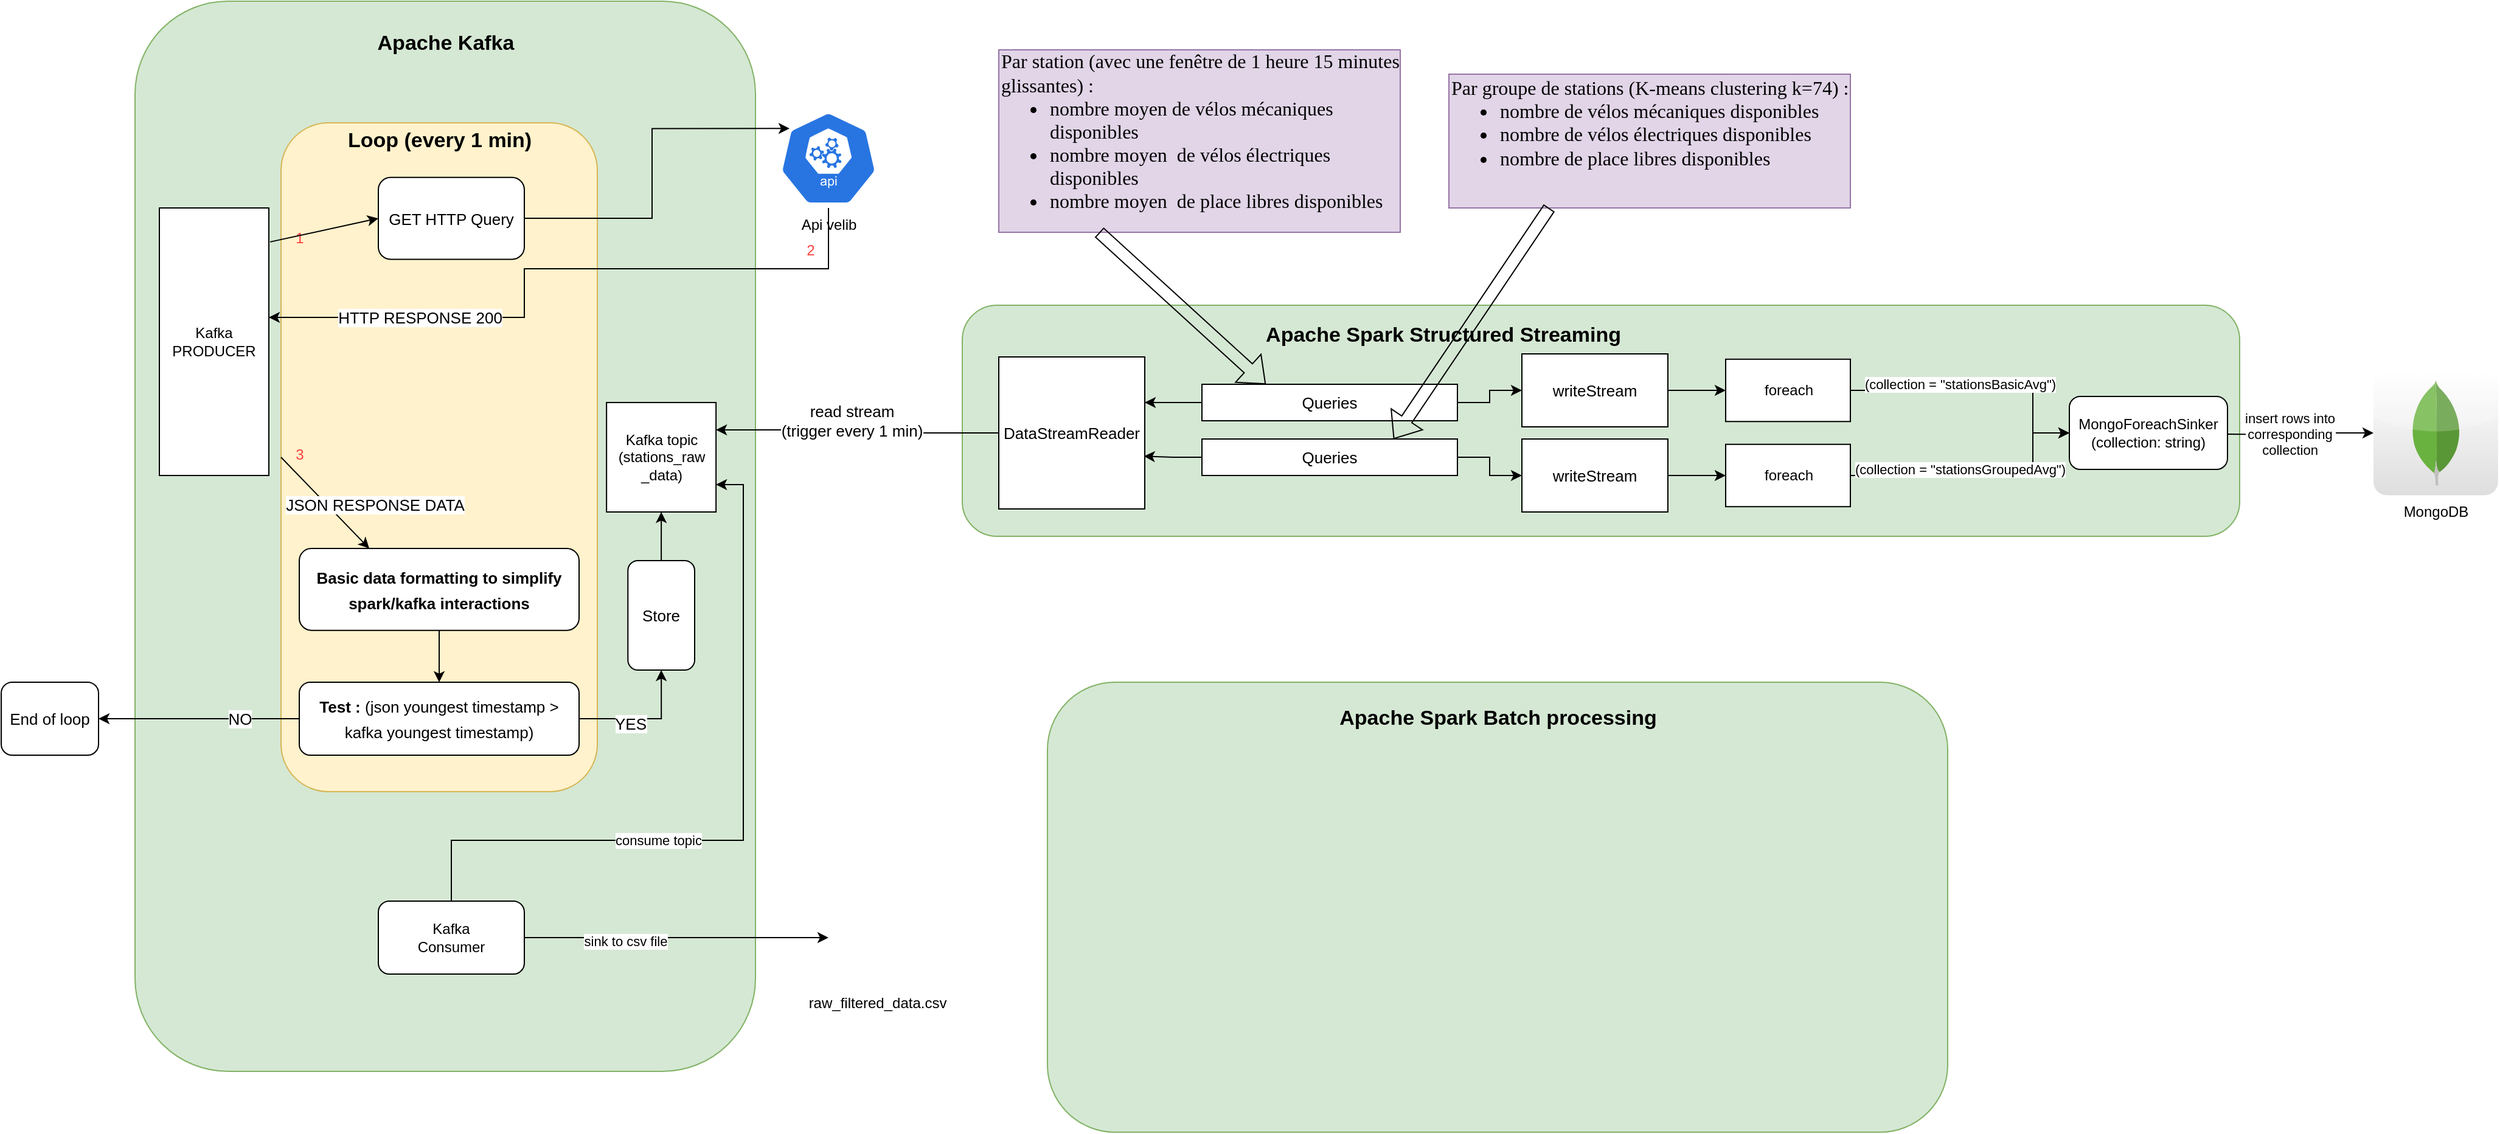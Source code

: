 <mxfile version="20.8.23" type="github">
  <diagram name="APP workflow" id="VbNA3riyBiIgsSvw0oge">
    <mxGraphModel dx="2879" dy="1392" grid="1" gridSize="10" guides="1" tooltips="1" connect="1" arrows="1" fold="1" page="1" pageScale="1" pageWidth="827" pageHeight="1169" math="0" shadow="0">
      <root>
        <mxCell id="0" />
        <mxCell id="1" parent="0" />
        <mxCell id="cMBQ_GZlDyUK9xvhGsAw-22" value="" style="rounded=1;whiteSpace=wrap;html=1;fontSize=13;fillColor=#d5e8d4;strokeColor=#82b366;" parent="1" vertex="1">
          <mxGeometry x="30" y="40" width="510" height="880" as="geometry" />
        </mxCell>
        <mxCell id="cMBQ_GZlDyUK9xvhGsAw-23" value="&lt;font style=&quot;font-size: 17px;&quot;&gt;&lt;b&gt;Apache Kafka&lt;/b&gt;&lt;/font&gt;" style="text;html=1;align=center;verticalAlign=middle;resizable=0;points=[];autosize=1;strokeColor=none;fillColor=none;fontSize=13;fontColor=#000000;" parent="1" vertex="1">
          <mxGeometry x="215.004" y="60" width="140" height="30" as="geometry" />
        </mxCell>
        <mxCell id="cMBQ_GZlDyUK9xvhGsAw-26" value="&lt;font style=&quot;font-size: 13px;&quot;&gt;Store&lt;/font&gt;" style="rounded=1;whiteSpace=wrap;html=1;fontSize=17;fontColor=#000000;" parent="1" vertex="1">
          <mxGeometry x="435.14" y="500" width="54.86" height="90" as="geometry" />
        </mxCell>
        <mxCell id="iR06TE0AQQWkr2aL_XJf-8" value="" style="rounded=1;whiteSpace=wrap;html=1;fillColor=#d5e8d4;strokeColor=#82b366;" parent="1" vertex="1">
          <mxGeometry x="710" y="290" width="1050" height="190" as="geometry" />
        </mxCell>
        <mxCell id="0prQu3RbLBqm5UqYHzIN-27" value="" style="group" parent="1" vertex="1" connectable="0">
          <mxGeometry x="150" y="140" width="260" height="550" as="geometry" />
        </mxCell>
        <mxCell id="0prQu3RbLBqm5UqYHzIN-25" value="" style="rounded=1;whiteSpace=wrap;html=1;fillColor=#fff2cc;strokeColor=#d6b656;" parent="0prQu3RbLBqm5UqYHzIN-27" vertex="1">
          <mxGeometry width="260" height="550.0" as="geometry" />
        </mxCell>
        <mxCell id="0prQu3RbLBqm5UqYHzIN-26" value="&lt;font style=&quot;font-size: 17px;&quot;&gt;&lt;b&gt;Loop (every 1 min)&lt;/b&gt;&lt;/font&gt;" style="text;html=1;align=center;verticalAlign=middle;resizable=0;points=[];autosize=1;strokeColor=none;fillColor=none;fontColor=#000000;" parent="0prQu3RbLBqm5UqYHzIN-27" vertex="1">
          <mxGeometry x="45" width="170" height="30" as="geometry" />
        </mxCell>
        <mxCell id="0prQu3RbLBqm5UqYHzIN-11" value="&lt;font color=&quot;#ff4040&quot;&gt;1&lt;/font&gt;" style="text;html=1;align=center;verticalAlign=middle;resizable=0;points=[];autosize=1;strokeColor=none;fillColor=none;" parent="0prQu3RbLBqm5UqYHzIN-27" vertex="1">
          <mxGeometry y="80.208" width="30" height="30" as="geometry" />
        </mxCell>
        <mxCell id="0prQu3RbLBqm5UqYHzIN-23" value="&lt;font color=&quot;#ff4040&quot;&gt;3&lt;/font&gt;" style="text;html=1;align=center;verticalAlign=middle;resizable=0;points=[];autosize=1;strokeColor=none;fillColor=none;" parent="0prQu3RbLBqm5UqYHzIN-27" vertex="1">
          <mxGeometry y="257.812" width="30" height="30" as="geometry" />
        </mxCell>
        <mxCell id="cMBQ_GZlDyUK9xvhGsAw-33" value="GET HTTP Query" style="rounded=1;whiteSpace=wrap;html=1;fontSize=13;fontColor=#000000;" parent="0prQu3RbLBqm5UqYHzIN-27" vertex="1">
          <mxGeometry x="80" y="44.898" width="120" height="67.347" as="geometry" />
        </mxCell>
        <mxCell id="MBodElKrI5xLSDkzsgd0-10" style="edgeStyle=orthogonalEdgeStyle;rounded=0;orthogonalLoop=1;jettySize=auto;html=1;entryX=0.5;entryY=0;entryDx=0;entryDy=0;" parent="0prQu3RbLBqm5UqYHzIN-27" source="bckGwGSHLGCkw5QhPLbe-1" target="0prQu3RbLBqm5UqYHzIN-30" edge="1">
          <mxGeometry relative="1" as="geometry" />
        </mxCell>
        <mxCell id="bckGwGSHLGCkw5QhPLbe-1" value="&lt;span style=&quot;font-size: 13px;&quot;&gt;&lt;b&gt;Basic data formatting to simplify spark/kafka interactions&lt;/b&gt;&lt;/span&gt;" style="rounded=1;whiteSpace=wrap;html=1;fontSize=17;fontColor=#000000;" parent="0prQu3RbLBqm5UqYHzIN-27" vertex="1">
          <mxGeometry x="15" y="349.998" width="230" height="67.347" as="geometry" />
        </mxCell>
        <mxCell id="0prQu3RbLBqm5UqYHzIN-28" value="" style="endArrow=classic;html=1;rounded=0;fontSize=17;fontColor=#000000;exitX=0;exitY=0.5;exitDx=0;exitDy=0;entryX=0.25;entryY=0;entryDx=0;entryDy=0;" parent="0prQu3RbLBqm5UqYHzIN-27" source="0prQu3RbLBqm5UqYHzIN-25" target="bckGwGSHLGCkw5QhPLbe-1" edge="1">
          <mxGeometry width="50" height="50" relative="1" as="geometry">
            <mxPoint x="80" y="269.388" as="sourcePoint" />
            <mxPoint x="40" y="359.184" as="targetPoint" />
          </mxGeometry>
        </mxCell>
        <mxCell id="0prQu3RbLBqm5UqYHzIN-34" value="JSON RESPONSE DATA" style="edgeLabel;html=1;align=center;verticalAlign=middle;resizable=0;points=[];fontSize=13;fontColor=#000000;" parent="0prQu3RbLBqm5UqYHzIN-28" vertex="1" connectable="0">
          <mxGeometry x="0.242" y="1" relative="1" as="geometry">
            <mxPoint x="31" y="-7" as="offset" />
          </mxGeometry>
        </mxCell>
        <mxCell id="0prQu3RbLBqm5UqYHzIN-30" value="&lt;font style=&quot;font-size: 13px;&quot;&gt;&lt;b&gt;Test : &lt;/b&gt;(json youngest timestamp &amp;gt; kafka youngest timestamp)&lt;/font&gt;" style="rounded=1;whiteSpace=wrap;html=1;fontSize=17;fontColor=#000000;" parent="0prQu3RbLBqm5UqYHzIN-27" vertex="1">
          <mxGeometry x="15" y="460" width="230" height="60" as="geometry" />
        </mxCell>
        <mxCell id="0prQu3RbLBqm5UqYHzIN-4" value="" style="endArrow=classic;html=1;rounded=0;entryX=0;entryY=0.5;entryDx=0;entryDy=0;exitX=1.011;exitY=0.127;exitDx=0;exitDy=0;exitPerimeter=0;" parent="1" source="0prQu3RbLBqm5UqYHzIN-18" target="cMBQ_GZlDyUK9xvhGsAw-33" edge="1">
          <mxGeometry width="50" height="50" relative="1" as="geometry">
            <mxPoint x="180" y="200" as="sourcePoint" />
            <mxPoint x="290" y="284" as="targetPoint" />
          </mxGeometry>
        </mxCell>
        <mxCell id="0prQu3RbLBqm5UqYHzIN-5" value="HTTP GET" style="edgeLabel;html=1;align=center;verticalAlign=middle;resizable=0;points=[];" parent="0prQu3RbLBqm5UqYHzIN-4" vertex="1" connectable="0">
          <mxGeometry x="0.006" y="-4" relative="1" as="geometry">
            <mxPoint x="-97" y="15" as="offset" />
          </mxGeometry>
        </mxCell>
        <mxCell id="0prQu3RbLBqm5UqYHzIN-6" value="Kafka topic (stations_raw&lt;br&gt;_data)" style="whiteSpace=wrap;html=1;" parent="1" vertex="1">
          <mxGeometry x="417.57" y="370" width="90" height="90" as="geometry" />
        </mxCell>
        <mxCell id="0prQu3RbLBqm5UqYHzIN-18" value="Kafka PRODUCER" style="whiteSpace=wrap;html=1;fontColor=#000000;" parent="1" vertex="1">
          <mxGeometry x="50" y="210" width="90" height="220" as="geometry" />
        </mxCell>
        <mxCell id="0prQu3RbLBqm5UqYHzIN-31" style="edgeStyle=orthogonalEdgeStyle;rounded=0;orthogonalLoop=1;jettySize=auto;html=1;entryX=0.5;entryY=1;entryDx=0;entryDy=0;fontSize=13;fontColor=#000000;" parent="1" source="0prQu3RbLBqm5UqYHzIN-30" target="cMBQ_GZlDyUK9xvhGsAw-26" edge="1">
          <mxGeometry relative="1" as="geometry" />
        </mxCell>
        <mxCell id="0prQu3RbLBqm5UqYHzIN-32" value="YES" style="edgeLabel;html=1;align=center;verticalAlign=middle;resizable=0;points=[];fontSize=13;fontColor=#000000;" parent="0prQu3RbLBqm5UqYHzIN-31" vertex="1" connectable="0">
          <mxGeometry x="-0.414" relative="1" as="geometry">
            <mxPoint x="10" y="4" as="offset" />
          </mxGeometry>
        </mxCell>
        <mxCell id="0prQu3RbLBqm5UqYHzIN-41" style="edgeStyle=orthogonalEdgeStyle;rounded=0;orthogonalLoop=1;jettySize=auto;html=1;entryX=1;entryY=0.5;entryDx=0;entryDy=0;fontSize=13;fontColor=#000000;" parent="1" source="0prQu3RbLBqm5UqYHzIN-30" target="0prQu3RbLBqm5UqYHzIN-37" edge="1">
          <mxGeometry relative="1" as="geometry" />
        </mxCell>
        <mxCell id="0prQu3RbLBqm5UqYHzIN-42" value="NO" style="edgeLabel;html=1;align=center;verticalAlign=middle;resizable=0;points=[];fontSize=13;fontColor=#000000;" parent="0prQu3RbLBqm5UqYHzIN-41" vertex="1" connectable="0">
          <mxGeometry x="-0.4" relative="1" as="geometry">
            <mxPoint as="offset" />
          </mxGeometry>
        </mxCell>
        <mxCell id="0prQu3RbLBqm5UqYHzIN-37" value="End of loop" style="rounded=1;whiteSpace=wrap;html=1;fontSize=13;fontColor=#000000;" parent="1" vertex="1">
          <mxGeometry x="-80" y="600" width="80" height="60" as="geometry" />
        </mxCell>
        <mxCell id="cMBQ_GZlDyUK9xvhGsAw-3" style="edgeStyle=orthogonalEdgeStyle;rounded=0;orthogonalLoop=1;jettySize=auto;html=1;fontSize=13;fontColor=#000000;entryX=1;entryY=0.25;entryDx=0;entryDy=0;" parent="1" source="cMBQ_GZlDyUK9xvhGsAw-1" target="0prQu3RbLBqm5UqYHzIN-6" edge="1">
          <mxGeometry relative="1" as="geometry">
            <mxPoint x="490" y="415" as="targetPoint" />
          </mxGeometry>
        </mxCell>
        <mxCell id="cMBQ_GZlDyUK9xvhGsAw-4" value="read stream&lt;br&gt;(trigger every 1 min)" style="edgeLabel;html=1;align=center;verticalAlign=middle;resizable=0;points=[];fontSize=13;fontColor=#000000;" parent="cMBQ_GZlDyUK9xvhGsAw-3" vertex="1" connectable="0">
          <mxGeometry x="0.257" relative="1" as="geometry">
            <mxPoint x="24" y="-8" as="offset" />
          </mxGeometry>
        </mxCell>
        <mxCell id="cMBQ_GZlDyUK9xvhGsAw-1" value="DataStreamReader" style="rounded=0;whiteSpace=wrap;html=1;fontSize=13;fontColor=#000000;" parent="1" vertex="1">
          <mxGeometry x="740" y="332.5" width="120" height="125" as="geometry" />
        </mxCell>
        <mxCell id="cMBQ_GZlDyUK9xvhGsAw-6" style="edgeStyle=orthogonalEdgeStyle;rounded=0;orthogonalLoop=1;jettySize=auto;html=1;fontSize=13;fontColor=#000000;" parent="1" source="cMBQ_GZlDyUK9xvhGsAw-5" edge="1">
          <mxGeometry relative="1" as="geometry">
            <mxPoint x="860" y="370" as="targetPoint" />
            <Array as="points">
              <mxPoint x="860" y="370" />
            </Array>
          </mxGeometry>
        </mxCell>
        <mxCell id="cMBQ_GZlDyUK9xvhGsAw-8" style="edgeStyle=orthogonalEdgeStyle;rounded=0;orthogonalLoop=1;jettySize=auto;html=1;fontSize=13;fontColor=#000000;" parent="1" source="cMBQ_GZlDyUK9xvhGsAw-5" target="cMBQ_GZlDyUK9xvhGsAw-7" edge="1">
          <mxGeometry relative="1" as="geometry" />
        </mxCell>
        <mxCell id="cMBQ_GZlDyUK9xvhGsAw-5" value="Queries" style="rounded=0;whiteSpace=wrap;html=1;fontSize=13;fontColor=#000000;" parent="1" vertex="1">
          <mxGeometry x="907" y="355" width="210" height="30" as="geometry" />
        </mxCell>
        <mxCell id="tQWdnNM8f4W674gZoB5J-4" style="edgeStyle=orthogonalEdgeStyle;rounded=0;orthogonalLoop=1;jettySize=auto;html=1;entryX=0;entryY=0.5;entryDx=0;entryDy=0;" edge="1" parent="1" source="cMBQ_GZlDyUK9xvhGsAw-7" target="tQWdnNM8f4W674gZoB5J-3">
          <mxGeometry relative="1" as="geometry" />
        </mxCell>
        <mxCell id="cMBQ_GZlDyUK9xvhGsAw-7" value="writeStream" style="rounded=0;whiteSpace=wrap;html=1;fontSize=13;fontColor=#000000;" parent="1" vertex="1">
          <mxGeometry x="1170" y="330" width="120" height="60" as="geometry" />
        </mxCell>
        <mxCell id="cMBQ_GZlDyUK9xvhGsAw-35" style="edgeStyle=orthogonalEdgeStyle;rounded=0;orthogonalLoop=1;jettySize=auto;html=1;fontSize=13;fontColor=#000000;" parent="1" source="0prQu3RbLBqm5UqYHzIN-1" edge="1">
          <mxGeometry relative="1" as="geometry">
            <mxPoint x="140" y="300" as="targetPoint" />
            <Array as="points">
              <mxPoint x="600" y="260" />
              <mxPoint x="350" y="260" />
              <mxPoint x="350" y="300" />
              <mxPoint x="140" y="300" />
            </Array>
          </mxGeometry>
        </mxCell>
        <mxCell id="cMBQ_GZlDyUK9xvhGsAw-36" value="HTTP RESPONSE 200" style="edgeLabel;html=1;align=center;verticalAlign=middle;resizable=0;points=[];fontSize=13;fontColor=#000000;" parent="cMBQ_GZlDyUK9xvhGsAw-35" vertex="1" connectable="0">
          <mxGeometry x="0.549" relative="1" as="geometry">
            <mxPoint as="offset" />
          </mxGeometry>
        </mxCell>
        <mxCell id="0prQu3RbLBqm5UqYHzIN-1" value="Api velib&lt;br&gt;" style="sketch=0;html=1;dashed=0;whitespace=wrap;fillColor=#2875E2;strokeColor=#ffffff;points=[[0.005,0.63,0],[0.1,0.2,0],[0.9,0.2,0],[0.5,0,0],[0.995,0.63,0],[0.72,0.99,0],[0.5,1,0],[0.28,0.99,0]];verticalLabelPosition=bottom;align=center;verticalAlign=top;shape=mxgraph.kubernetes.icon;prIcon=api" parent="1" vertex="1">
          <mxGeometry x="560" y="128.337" width="80" height="81.667" as="geometry" />
        </mxCell>
        <mxCell id="0prQu3RbLBqm5UqYHzIN-22" value="&lt;font color=&quot;#ff4040&quot;&gt;2&lt;/font&gt;" style="text;html=1;align=center;verticalAlign=middle;resizable=0;points=[];autosize=1;strokeColor=none;fillColor=none;" parent="1" vertex="1">
          <mxGeometry x="570" y="229.998" width="30" height="30" as="geometry" />
        </mxCell>
        <mxCell id="cMBQ_GZlDyUK9xvhGsAw-28" style="edgeStyle=orthogonalEdgeStyle;rounded=0;orthogonalLoop=1;jettySize=auto;html=1;entryX=0.5;entryY=1;entryDx=0;entryDy=0;fontSize=13;fontColor=#000000;" parent="1" source="cMBQ_GZlDyUK9xvhGsAw-26" target="0prQu3RbLBqm5UqYHzIN-6" edge="1">
          <mxGeometry relative="1" as="geometry" />
        </mxCell>
        <mxCell id="cMBQ_GZlDyUK9xvhGsAw-34" style="edgeStyle=orthogonalEdgeStyle;rounded=0;orthogonalLoop=1;jettySize=auto;html=1;entryX=0.1;entryY=0.2;entryDx=0;entryDy=0;entryPerimeter=0;fontSize=13;fontColor=#000000;" parent="1" source="cMBQ_GZlDyUK9xvhGsAw-33" target="0prQu3RbLBqm5UqYHzIN-1" edge="1">
          <mxGeometry relative="1" as="geometry" />
        </mxCell>
        <mxCell id="iR06TE0AQQWkr2aL_XJf-2" style="edgeStyle=orthogonalEdgeStyle;rounded=0;orthogonalLoop=1;jettySize=auto;html=1;exitX=0.5;exitY=1;exitDx=0;exitDy=0;" parent="1" source="cMBQ_GZlDyUK9xvhGsAw-5" target="cMBQ_GZlDyUK9xvhGsAw-5" edge="1">
          <mxGeometry relative="1" as="geometry" />
        </mxCell>
        <mxCell id="iR06TE0AQQWkr2aL_XJf-9" value="&lt;font style=&quot;font-size: 17px;&quot;&gt;&lt;b&gt;Apache Spark Structured Streaming&lt;br&gt;&lt;/b&gt;&lt;/font&gt;" style="text;html=1;align=center;verticalAlign=middle;resizable=0;points=[];autosize=1;strokeColor=none;fillColor=none;fontSize=13;fontColor=#000000;" parent="1" vertex="1">
          <mxGeometry x="945.004" y="299.998" width="320" height="30" as="geometry" />
        </mxCell>
        <mxCell id="Hl__vpRqCcVAWCJT6-64-1" value="&lt;div style=&quot;&quot;&gt;&lt;font face=&quot;Montserrat&quot;&gt;&lt;span style=&quot;font-size: 16px;&quot;&gt;Par station (avec une fenêtre de 1 heure 15 minutes glissantes) :&lt;/span&gt;&lt;/font&gt;&lt;/div&gt;&lt;ul style=&quot;box-sizing: border-box; margin-top: 0px; margin-bottom: 1rem; font-family: Montserrat; font-size: 16px;&quot;&gt;&lt;li style=&quot;box-sizing: border-box;&quot;&gt;nombre moyen de vélos mécaniques disponibles&lt;/li&gt;&lt;li style=&quot;box-sizing: border-box;&quot;&gt;nombre moyen&amp;nbsp;&amp;nbsp;de vélos électriques disponibles&lt;/li&gt;&lt;li style=&quot;box-sizing: border-box;&quot;&gt;nombre moyen&amp;nbsp;&amp;nbsp;de place libres disponibles&lt;/li&gt;&lt;/ul&gt;" style="text;html=1;strokeColor=#9673a6;fillColor=#e1d5e7;align=left;verticalAlign=middle;whiteSpace=wrap;rounded=0;" parent="1" vertex="1">
          <mxGeometry x="740" y="80" width="330" height="150" as="geometry" />
        </mxCell>
        <mxCell id="Hl__vpRqCcVAWCJT6-64-3" value="" style="endArrow=classic;html=1;rounded=0;fontColor=#000000;exitX=0.25;exitY=1;exitDx=0;exitDy=0;entryX=0.25;entryY=0;entryDx=0;entryDy=0;shape=flexArrow;" parent="1" source="Hl__vpRqCcVAWCJT6-64-1" target="cMBQ_GZlDyUK9xvhGsAw-5" edge="1">
          <mxGeometry width="50" height="50" relative="1" as="geometry">
            <mxPoint x="810" y="200" as="sourcePoint" />
            <mxPoint x="860" y="150" as="targetPoint" />
          </mxGeometry>
        </mxCell>
        <mxCell id="Hl__vpRqCcVAWCJT6-64-7" style="edgeStyle=orthogonalEdgeStyle;rounded=0;orthogonalLoop=1;jettySize=auto;html=1;fontColor=#000000;entryX=0.994;entryY=0.653;entryDx=0;entryDy=0;entryPerimeter=0;" parent="1" source="Hl__vpRqCcVAWCJT6-64-6" target="cMBQ_GZlDyUK9xvhGsAw-1" edge="1">
          <mxGeometry relative="1" as="geometry" />
        </mxCell>
        <mxCell id="Hl__vpRqCcVAWCJT6-64-9" style="edgeStyle=orthogonalEdgeStyle;rounded=0;orthogonalLoop=1;jettySize=auto;html=1;entryX=0;entryY=0.5;entryDx=0;entryDy=0;fontColor=#000000;" parent="1" source="Hl__vpRqCcVAWCJT6-64-6" target="Hl__vpRqCcVAWCJT6-64-8" edge="1">
          <mxGeometry relative="1" as="geometry" />
        </mxCell>
        <mxCell id="Hl__vpRqCcVAWCJT6-64-6" value="Queries" style="rounded=0;whiteSpace=wrap;html=1;fontSize=13;fontColor=#000000;" parent="1" vertex="1">
          <mxGeometry x="907" y="400" width="210" height="30" as="geometry" />
        </mxCell>
        <mxCell id="tQWdnNM8f4W674gZoB5J-6" style="edgeStyle=orthogonalEdgeStyle;rounded=0;orthogonalLoop=1;jettySize=auto;html=1;entryX=0;entryY=0.5;entryDx=0;entryDy=0;" edge="1" parent="1" source="Hl__vpRqCcVAWCJT6-64-8" target="tQWdnNM8f4W674gZoB5J-5">
          <mxGeometry relative="1" as="geometry" />
        </mxCell>
        <mxCell id="Hl__vpRqCcVAWCJT6-64-8" value="writeStream" style="rounded=0;whiteSpace=wrap;html=1;fontSize=13;fontColor=#000000;" parent="1" vertex="1">
          <mxGeometry x="1170" y="400" width="120" height="60" as="geometry" />
        </mxCell>
        <mxCell id="Hl__vpRqCcVAWCJT6-64-10" value="&lt;div style=&quot;&quot;&gt;&lt;font face=&quot;Montserrat&quot;&gt;&lt;span style=&quot;font-size: 16px;&quot;&gt;Par groupe de stations (K-means clustering k=74) :&lt;/span&gt;&lt;/font&gt;&lt;/div&gt;&lt;ul style=&quot;box-sizing: border-box; margin-top: 0px; margin-bottom: 1rem; font-family: Montserrat; font-size: 16px;&quot;&gt;&lt;li style=&quot;box-sizing: border-box;&quot;&gt;nombre de vélos mécaniques disponibles&lt;/li&gt;&lt;li style=&quot;box-sizing: border-box;&quot;&gt;nombre de vélos électriques disponibles&lt;/li&gt;&lt;li style=&quot;box-sizing: border-box;&quot;&gt;nombre de place libres disponibles&lt;/li&gt;&lt;/ul&gt;&lt;div style=&quot;&quot;&gt;&lt;br&gt;&lt;/div&gt;" style="text;html=1;strokeColor=#9673a6;fillColor=#e1d5e7;align=left;verticalAlign=middle;whiteSpace=wrap;rounded=0;" parent="1" vertex="1">
          <mxGeometry x="1110" y="100" width="330" height="110" as="geometry" />
        </mxCell>
        <mxCell id="Hl__vpRqCcVAWCJT6-64-12" value="" style="shape=flexArrow;endArrow=classic;html=1;rounded=0;fontColor=#000000;exitX=0.25;exitY=1;exitDx=0;exitDy=0;entryX=0.75;entryY=0;entryDx=0;entryDy=0;" parent="1" source="Hl__vpRqCcVAWCJT6-64-10" target="Hl__vpRqCcVAWCJT6-64-6" edge="1">
          <mxGeometry width="50" height="50" relative="1" as="geometry">
            <mxPoint x="840" y="480" as="sourcePoint" />
            <mxPoint x="890" y="430" as="targetPoint" />
          </mxGeometry>
        </mxCell>
        <mxCell id="MBodElKrI5xLSDkzsgd0-2" value="raw_filtered_data.csv&lt;br&gt;" style="shape=image;html=1;verticalAlign=top;verticalLabelPosition=bottom;labelBackgroundColor=#ffffff;imageAspect=0;aspect=fixed;image=https://cdn1.iconfinder.com/data/icons/bootstrap-vol-3/16/filetype-csv-128.png" parent="1" vertex="1">
          <mxGeometry x="600" y="770" width="80" height="80" as="geometry" />
        </mxCell>
        <mxCell id="MBodElKrI5xLSDkzsgd0-4" value="consume topic" style="edgeStyle=orthogonalEdgeStyle;rounded=0;orthogonalLoop=1;jettySize=auto;html=1;entryX=1;entryY=0.75;entryDx=0;entryDy=0;exitX=0.5;exitY=0;exitDx=0;exitDy=0;" parent="1" source="MBodElKrI5xLSDkzsgd0-3" target="0prQu3RbLBqm5UqYHzIN-6" edge="1">
          <mxGeometry x="-0.273" relative="1" as="geometry">
            <Array as="points">
              <mxPoint x="290" y="730" />
              <mxPoint x="530" y="730" />
              <mxPoint x="530" y="438" />
            </Array>
            <mxPoint as="offset" />
          </mxGeometry>
        </mxCell>
        <mxCell id="MBodElKrI5xLSDkzsgd0-5" style="edgeStyle=orthogonalEdgeStyle;rounded=0;orthogonalLoop=1;jettySize=auto;html=1;entryX=0;entryY=0.5;entryDx=0;entryDy=0;" parent="1" source="MBodElKrI5xLSDkzsgd0-3" target="MBodElKrI5xLSDkzsgd0-2" edge="1">
          <mxGeometry relative="1" as="geometry">
            <mxPoint x="560" y="820" as="targetPoint" />
          </mxGeometry>
        </mxCell>
        <mxCell id="MBodElKrI5xLSDkzsgd0-9" value="sink to csv file" style="edgeLabel;html=1;align=center;verticalAlign=middle;resizable=0;points=[];" parent="MBodElKrI5xLSDkzsgd0-5" vertex="1" connectable="0">
          <mxGeometry x="-0.336" y="-3" relative="1" as="geometry">
            <mxPoint as="offset" />
          </mxGeometry>
        </mxCell>
        <mxCell id="MBodElKrI5xLSDkzsgd0-3" value="Kafka &lt;br&gt;Consumer" style="rounded=1;whiteSpace=wrap;html=1;" parent="1" vertex="1">
          <mxGeometry x="230" y="780" width="120" height="60" as="geometry" />
        </mxCell>
        <mxCell id="MBodElKrI5xLSDkzsgd0-8" value="" style="group" parent="1" vertex="1" connectable="0">
          <mxGeometry x="780" y="600" width="740" height="370" as="geometry" />
        </mxCell>
        <mxCell id="MBodElKrI5xLSDkzsgd0-6" value="" style="rounded=1;whiteSpace=wrap;html=1;fontSize=13;fillColor=#d5e8d4;strokeColor=#82b366;" parent="MBodElKrI5xLSDkzsgd0-8" vertex="1">
          <mxGeometry width="740" height="370" as="geometry" />
        </mxCell>
        <mxCell id="MBodElKrI5xLSDkzsgd0-7" value="&lt;font style=&quot;font-size: 17px;&quot;&gt;&lt;b&gt;Apache Spark Batch processing&lt;br&gt;&lt;/b&gt;&lt;/font&gt;" style="text;html=1;align=center;verticalAlign=middle;resizable=0;points=[];autosize=1;strokeColor=none;fillColor=none;fontSize=13;fontColor=#000000;" parent="MBodElKrI5xLSDkzsgd0-8" vertex="1">
          <mxGeometry x="230.004" y="14.998" width="280" height="30" as="geometry" />
        </mxCell>
        <mxCell id="tQWdnNM8f4W674gZoB5J-8" style="edgeStyle=orthogonalEdgeStyle;rounded=0;orthogonalLoop=1;jettySize=auto;html=1;entryX=0;entryY=0.5;entryDx=0;entryDy=0;" edge="1" parent="1" source="tQWdnNM8f4W674gZoB5J-3" target="tQWdnNM8f4W674gZoB5J-7">
          <mxGeometry relative="1" as="geometry">
            <Array as="points">
              <mxPoint x="1590" y="360" />
              <mxPoint x="1590" y="395" />
            </Array>
          </mxGeometry>
        </mxCell>
        <mxCell id="tQWdnNM8f4W674gZoB5J-11" value="(collection = &quot;stationsBasicAvg&quot;)" style="edgeLabel;html=1;align=center;verticalAlign=middle;resizable=0;points=[];" vertex="1" connectable="0" parent="tQWdnNM8f4W674gZoB5J-8">
          <mxGeometry x="-0.639" y="-1" relative="1" as="geometry">
            <mxPoint x="51" y="-6" as="offset" />
          </mxGeometry>
        </mxCell>
        <mxCell id="tQWdnNM8f4W674gZoB5J-3" value="foreach" style="whiteSpace=wrap;html=1;" vertex="1" parent="1">
          <mxGeometry x="1337.5" y="334.38" width="102.5" height="51.25" as="geometry" />
        </mxCell>
        <mxCell id="tQWdnNM8f4W674gZoB5J-9" style="edgeStyle=orthogonalEdgeStyle;rounded=0;orthogonalLoop=1;jettySize=auto;html=1;entryX=0;entryY=0.5;entryDx=0;entryDy=0;" edge="1" parent="1" source="tQWdnNM8f4W674gZoB5J-5" target="tQWdnNM8f4W674gZoB5J-7">
          <mxGeometry relative="1" as="geometry">
            <Array as="points">
              <mxPoint x="1590" y="430" />
              <mxPoint x="1590" y="395" />
            </Array>
          </mxGeometry>
        </mxCell>
        <mxCell id="tQWdnNM8f4W674gZoB5J-5" value="foreach" style="whiteSpace=wrap;html=1;" vertex="1" parent="1">
          <mxGeometry x="1337.5" y="404.38" width="102.5" height="51.25" as="geometry" />
        </mxCell>
        <mxCell id="tQWdnNM8f4W674gZoB5J-13" style="edgeStyle=orthogonalEdgeStyle;rounded=0;orthogonalLoop=1;jettySize=auto;html=1;" edge="1" parent="1" target="tQWdnNM8f4W674gZoB5J-10">
          <mxGeometry relative="1" as="geometry">
            <mxPoint x="1749" y="396" as="sourcePoint" />
            <mxPoint x="1839" y="396" as="targetPoint" />
          </mxGeometry>
        </mxCell>
        <mxCell id="tQWdnNM8f4W674gZoB5J-14" value="insert rows into&lt;br&gt;corresponding &lt;br&gt;collection" style="edgeLabel;html=1;align=center;verticalAlign=middle;resizable=0;points=[];" vertex="1" connectable="0" parent="tQWdnNM8f4W674gZoB5J-13">
          <mxGeometry x="-0.208" y="-1" relative="1" as="geometry">
            <mxPoint x="3" y="-2" as="offset" />
          </mxGeometry>
        </mxCell>
        <mxCell id="tQWdnNM8f4W674gZoB5J-7" value="MongoForeachSinker&lt;br&gt;(collection: string)" style="rounded=1;whiteSpace=wrap;html=1;" vertex="1" parent="1">
          <mxGeometry x="1620" y="365" width="130" height="60" as="geometry" />
        </mxCell>
        <mxCell id="tQWdnNM8f4W674gZoB5J-10" value="MongoDB" style="dashed=0;outlineConnect=0;html=1;align=center;labelPosition=center;verticalLabelPosition=bottom;verticalAlign=top;shape=mxgraph.webicons.mongodb;gradientColor=#DFDEDE" vertex="1" parent="1">
          <mxGeometry x="1870" y="343.8" width="102.4" height="102.4" as="geometry" />
        </mxCell>
        <mxCell id="tQWdnNM8f4W674gZoB5J-12" value="(collection = &quot;stationsGroupedAvg&quot;)" style="edgeLabel;html=1;align=center;verticalAlign=middle;resizable=0;points=[];" vertex="1" connectable="0" parent="1">
          <mxGeometry x="1530" y="425.003" as="geometry" />
        </mxCell>
      </root>
    </mxGraphModel>
  </diagram>
</mxfile>
